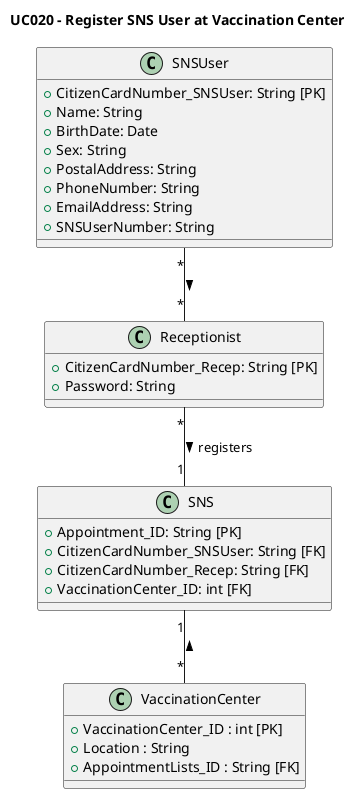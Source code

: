 @startuml
skinparam monochrome false
skinparam shadowing false

title UC020 - Register SNS User at Vaccination Center

class VaccinationCenter {
    + VaccinationCenter_ID : int [PK]
    + Location : String
    + AppointmentLists_ID : String [FK]
}
class Receptionist {
    +CitizenCardNumber_Recep: String [PK]
    +Password: String
}

class SNSUser {
    +CitizenCardNumber_SNSUser: String [PK]
    +Name: String
    +BirthDate: Date
    +Sex: String
    +PostalAddress: String
    +PhoneNumber: String
    +EmailAddress: String
    +SNSUserNumber: String
}
class SNS {
    +Appointment_ID: String [PK]
    +CitizenCardNumber_SNSUser: String [FK]
    +CitizenCardNumber_Recep: String [FK]
    +VaccinationCenter_ID: int [FK]
}

' Relationships
SNSUser "*" -- "*" Receptionist : >
Receptionist "*" -- "1" SNS : registers >
SNS "1" -- "*" VaccinationCenter : <


@enduml
